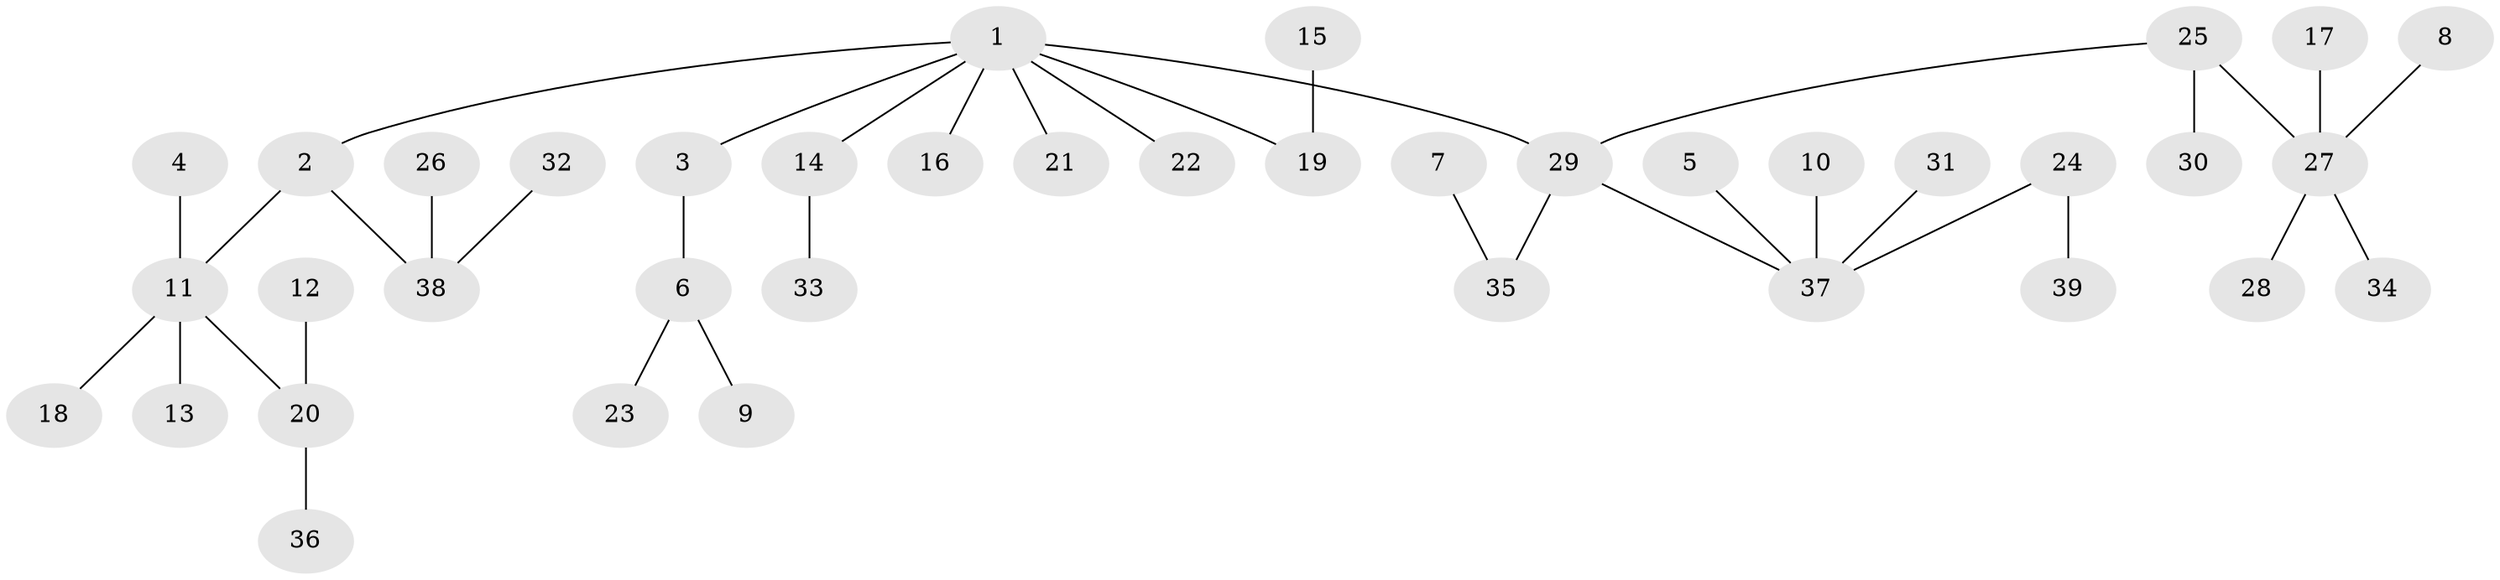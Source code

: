 // original degree distribution, {5: 0.06493506493506493, 3: 0.1038961038961039, 2: 0.3246753246753247, 6: 0.012987012987012988, 4: 0.03896103896103896, 1: 0.45454545454545453}
// Generated by graph-tools (version 1.1) at 2025/50/03/09/25 03:50:19]
// undirected, 39 vertices, 38 edges
graph export_dot {
graph [start="1"]
  node [color=gray90,style=filled];
  1;
  2;
  3;
  4;
  5;
  6;
  7;
  8;
  9;
  10;
  11;
  12;
  13;
  14;
  15;
  16;
  17;
  18;
  19;
  20;
  21;
  22;
  23;
  24;
  25;
  26;
  27;
  28;
  29;
  30;
  31;
  32;
  33;
  34;
  35;
  36;
  37;
  38;
  39;
  1 -- 2 [weight=1.0];
  1 -- 3 [weight=1.0];
  1 -- 14 [weight=1.0];
  1 -- 16 [weight=1.0];
  1 -- 19 [weight=1.0];
  1 -- 21 [weight=1.0];
  1 -- 22 [weight=1.0];
  1 -- 29 [weight=1.0];
  2 -- 11 [weight=1.0];
  2 -- 38 [weight=1.0];
  3 -- 6 [weight=1.0];
  4 -- 11 [weight=1.0];
  5 -- 37 [weight=1.0];
  6 -- 9 [weight=1.0];
  6 -- 23 [weight=1.0];
  7 -- 35 [weight=1.0];
  8 -- 27 [weight=1.0];
  10 -- 37 [weight=1.0];
  11 -- 13 [weight=1.0];
  11 -- 18 [weight=1.0];
  11 -- 20 [weight=1.0];
  12 -- 20 [weight=1.0];
  14 -- 33 [weight=1.0];
  15 -- 19 [weight=1.0];
  17 -- 27 [weight=1.0];
  20 -- 36 [weight=1.0];
  24 -- 37 [weight=1.0];
  24 -- 39 [weight=1.0];
  25 -- 27 [weight=1.0];
  25 -- 29 [weight=1.0];
  25 -- 30 [weight=1.0];
  26 -- 38 [weight=1.0];
  27 -- 28 [weight=1.0];
  27 -- 34 [weight=1.0];
  29 -- 35 [weight=1.0];
  29 -- 37 [weight=1.0];
  31 -- 37 [weight=1.0];
  32 -- 38 [weight=1.0];
}
